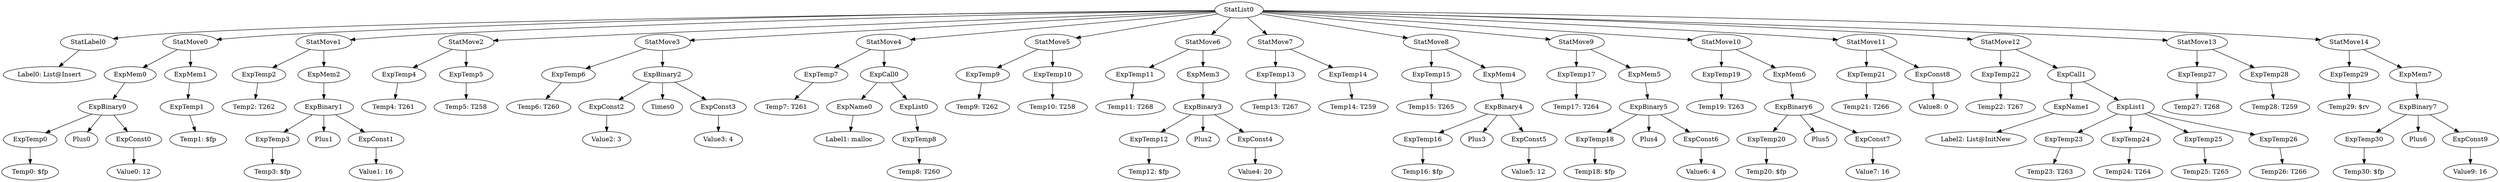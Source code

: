digraph {
	ordering = out;
	ExpMem7 -> ExpBinary7;
	ExpTemp29 -> "Temp29: $rv";
	StatMove13 -> ExpTemp27;
	StatMove13 -> ExpTemp28;
	ExpTemp27 -> "Temp27: T268";
	ExpTemp26 -> "Temp26: T266";
	ExpTemp25 -> "Temp25: T265";
	ExpCall1 -> ExpName1;
	ExpCall1 -> ExpList1;
	StatMove11 -> ExpTemp21;
	StatMove11 -> ExpConst8;
	ExpTemp24 -> "Temp24: T264";
	ExpMem6 -> ExpBinary6;
	ExpConst7 -> "Value7: 16";
	ExpTemp20 -> "Temp20: $fp";
	StatMove10 -> ExpTemp19;
	StatMove10 -> ExpMem6;
	ExpConst9 -> "Value9: 16";
	ExpBinary5 -> ExpTemp18;
	ExpBinary5 -> Plus4;
	ExpBinary5 -> ExpConst6;
	StatMove9 -> ExpTemp17;
	StatMove9 -> ExpMem5;
	ExpTemp21 -> "Temp21: T266";
	ExpTemp17 -> "Temp17: T264";
	ExpMem4 -> ExpBinary4;
	ExpTemp22 -> "Temp22: T267";
	StatMove3 -> ExpTemp6;
	StatMove3 -> ExpBinary2;
	ExpTemp11 -> "Temp11: T268";
	ExpTemp5 -> "Temp5: T258";
	ExpTemp1 -> "Temp1: $fp";
	ExpTemp28 -> "Temp28: T259";
	ExpTemp14 -> "Temp14: T259";
	ExpTemp4 -> "Temp4: T261";
	ExpTemp3 -> "Temp3: $fp";
	ExpConst1 -> "Value1: 16";
	StatMove1 -> ExpTemp2;
	StatMove1 -> ExpMem2;
	ExpBinary7 -> ExpTemp30;
	ExpBinary7 -> Plus6;
	ExpBinary7 -> ExpConst9;
	ExpTemp18 -> "Temp18: $fp";
	ExpTemp8 -> "Temp8: T260";
	ExpTemp23 -> "Temp23: T263";
	ExpBinary0 -> ExpTemp0;
	ExpBinary0 -> Plus0;
	ExpBinary0 -> ExpConst0;
	ExpTemp12 -> "Temp12: $fp";
	ExpMem2 -> ExpBinary1;
	StatMove14 -> ExpTemp29;
	StatMove14 -> ExpMem7;
	ExpCall0 -> ExpName0;
	ExpCall0 -> ExpList0;
	ExpTemp7 -> "Temp7: T261";
	ExpTemp0 -> "Temp0: $fp";
	StatList0 -> StatLabel0;
	StatList0 -> StatMove0;
	StatList0 -> StatMove1;
	StatList0 -> StatMove2;
	StatList0 -> StatMove3;
	StatList0 -> StatMove4;
	StatList0 -> StatMove5;
	StatList0 -> StatMove6;
	StatList0 -> StatMove7;
	StatList0 -> StatMove8;
	StatList0 -> StatMove9;
	StatList0 -> StatMove10;
	StatList0 -> StatMove11;
	StatList0 -> StatMove12;
	StatList0 -> StatMove13;
	StatList0 -> StatMove14;
	ExpMem5 -> ExpBinary5;
	ExpBinary2 -> ExpConst2;
	ExpBinary2 -> Times0;
	ExpBinary2 -> ExpConst3;
	StatLabel0 -> "Label0: List@Insert";
	ExpTemp19 -> "Temp19: T263";
	StatMove2 -> ExpTemp4;
	StatMove2 -> ExpTemp5;
	ExpTemp2 -> "Temp2: T262";
	ExpTemp10 -> "Temp10: T258";
	ExpList1 -> ExpTemp23;
	ExpList1 -> ExpTemp24;
	ExpList1 -> ExpTemp25;
	ExpList1 -> ExpTemp26;
	ExpBinary1 -> ExpTemp3;
	ExpBinary1 -> Plus1;
	ExpBinary1 -> ExpConst1;
	ExpMem0 -> ExpBinary0;
	StatMove4 -> ExpTemp7;
	StatMove4 -> ExpCall0;
	StatMove7 -> ExpTemp13;
	StatMove7 -> ExpTemp14;
	ExpConst6 -> "Value6: 4";
	ExpMem1 -> ExpTemp1;
	ExpTemp30 -> "Temp30: $fp";
	ExpConst3 -> "Value3: 4";
	ExpName0 -> "Label1: malloc";
	ExpList0 -> ExpTemp8;
	ExpName1 -> "Label2: List@InitNew";
	ExpTemp15 -> "Temp15: T265";
	ExpTemp9 -> "Temp9: T262";
	ExpTemp6 -> "Temp6: T260";
	StatMove6 -> ExpTemp11;
	StatMove6 -> ExpMem3;
	StatMove12 -> ExpTemp22;
	StatMove12 -> ExpCall1;
	ExpConst2 -> "Value2: 3";
	ExpBinary3 -> ExpTemp12;
	ExpBinary3 -> Plus2;
	ExpBinary3 -> ExpConst4;
	StatMove5 -> ExpTemp9;
	StatMove5 -> ExpTemp10;
	ExpConst5 -> "Value5: 12";
	ExpConst8 -> "Value8: 0";
	ExpConst4 -> "Value4: 20";
	ExpMem3 -> ExpBinary3;
	ExpTemp13 -> "Temp13: T267";
	ExpBinary6 -> ExpTemp20;
	ExpBinary6 -> Plus5;
	ExpBinary6 -> ExpConst7;
	ExpTemp16 -> "Temp16: $fp";
	StatMove0 -> ExpMem0;
	StatMove0 -> ExpMem1;
	StatMove8 -> ExpTemp15;
	StatMove8 -> ExpMem4;
	ExpConst0 -> "Value0: 12";
	ExpBinary4 -> ExpTemp16;
	ExpBinary4 -> Plus3;
	ExpBinary4 -> ExpConst5;
}

